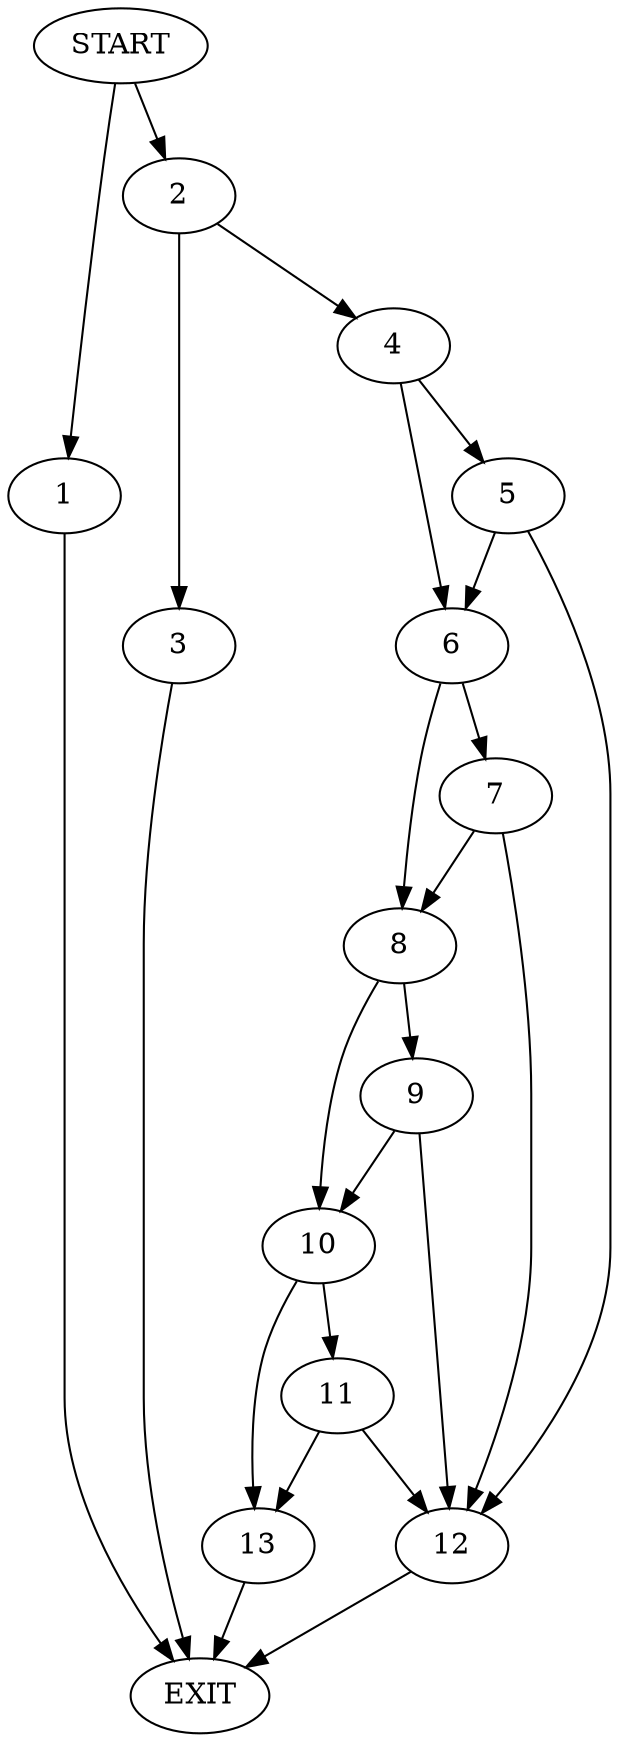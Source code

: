 digraph { 
0 [label="START"];
1;
2;
3;
4;
5;
6;
7;
8;
9;
10;
11;
12;
13;
14[label="EXIT"];
0 -> 1;
0 -> 2;
1 -> 14;
2 -> 4;
2 -> 3;
3 -> 14;
4 -> 5;
4 -> 6;
5 -> 6;
5 -> 12;
6 -> 7;
6 -> 8;
7 -> 12;
7 -> 8;
8 -> 9;
8 -> 10;
9 -> 10;
9 -> 12;
10 -> 11;
10 -> 13;
11 -> 13;
11 -> 12;
12 -> 14;
13 -> 14;
}